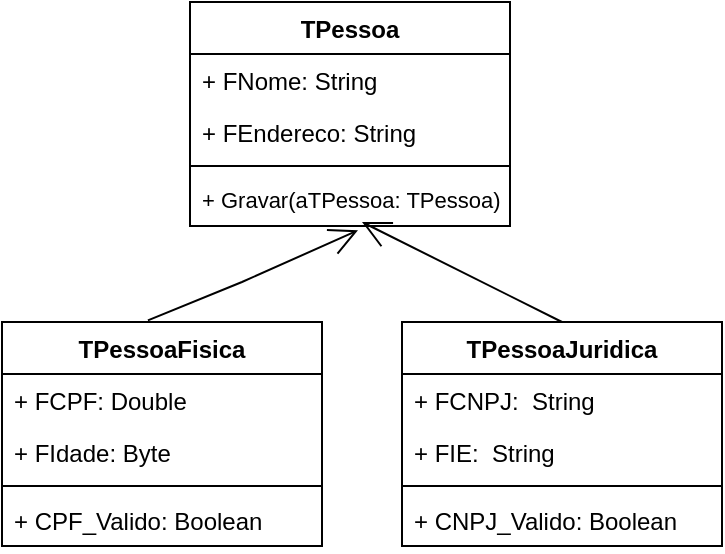 <mxfile version="20.4.0" type="device"><diagram id="C5RBs43oDa-KdzZeNtuy" name="Page-1"><mxGraphModel dx="652" dy="615" grid="1" gridSize="10" guides="1" tooltips="1" connect="1" arrows="1" fold="1" page="1" pageScale="1" pageWidth="827" pageHeight="1169" math="0" shadow="0"><root><mxCell id="WIyWlLk6GJQsqaUBKTNV-0"/><mxCell id="WIyWlLk6GJQsqaUBKTNV-1" parent="WIyWlLk6GJQsqaUBKTNV-0"/><mxCell id="Silx9j8em_zWso8JVFgE-0" value="TPessoa&#10;" style="swimlane;fontStyle=1;align=center;verticalAlign=top;childLayout=stackLayout;horizontal=1;startSize=26;horizontalStack=0;resizeParent=1;resizeParentMax=0;resizeLast=0;collapsible=1;marginBottom=0;" vertex="1" parent="WIyWlLk6GJQsqaUBKTNV-1"><mxGeometry x="334" y="250" width="160" height="112" as="geometry"/></mxCell><mxCell id="Silx9j8em_zWso8JVFgE-1" value="+ FNome: String" style="text;strokeColor=none;fillColor=none;align=left;verticalAlign=top;spacingLeft=4;spacingRight=4;overflow=hidden;rotatable=0;points=[[0,0.5],[1,0.5]];portConstraint=eastwest;" vertex="1" parent="Silx9j8em_zWso8JVFgE-0"><mxGeometry y="26" width="160" height="26" as="geometry"/></mxCell><mxCell id="Silx9j8em_zWso8JVFgE-4" value="+ FEndereco: String" style="text;strokeColor=none;fillColor=none;align=left;verticalAlign=top;spacingLeft=4;spacingRight=4;overflow=hidden;rotatable=0;points=[[0,0.5],[1,0.5]];portConstraint=eastwest;" vertex="1" parent="Silx9j8em_zWso8JVFgE-0"><mxGeometry y="52" width="160" height="26" as="geometry"/></mxCell><mxCell id="Silx9j8em_zWso8JVFgE-2" value="" style="line;strokeWidth=1;fillColor=none;align=left;verticalAlign=middle;spacingTop=-1;spacingLeft=3;spacingRight=3;rotatable=0;labelPosition=right;points=[];portConstraint=eastwest;strokeColor=inherit;" vertex="1" parent="Silx9j8em_zWso8JVFgE-0"><mxGeometry y="78" width="160" height="8" as="geometry"/></mxCell><mxCell id="Silx9j8em_zWso8JVFgE-3" value="+ Gravar(aTPessoa: TPessoa)" style="text;strokeColor=none;fillColor=none;align=left;verticalAlign=top;spacingLeft=4;spacingRight=4;overflow=hidden;rotatable=0;points=[[0,0.5],[1,0.5]];portConstraint=eastwest;fontSize=11;" vertex="1" parent="Silx9j8em_zWso8JVFgE-0"><mxGeometry y="86" width="160" height="26" as="geometry"/></mxCell><mxCell id="Silx9j8em_zWso8JVFgE-5" value="TPessoaFisica" style="swimlane;fontStyle=1;align=center;verticalAlign=top;childLayout=stackLayout;horizontal=1;startSize=26;horizontalStack=0;resizeParent=1;resizeParentMax=0;resizeLast=0;collapsible=1;marginBottom=0;" vertex="1" parent="WIyWlLk6GJQsqaUBKTNV-1"><mxGeometry x="240" y="410" width="160" height="112" as="geometry"/></mxCell><mxCell id="Silx9j8em_zWso8JVFgE-6" value="+ FCPF: Double&#10;" style="text;strokeColor=none;fillColor=none;align=left;verticalAlign=top;spacingLeft=4;spacingRight=4;overflow=hidden;rotatable=0;points=[[0,0.5],[1,0.5]];portConstraint=eastwest;" vertex="1" parent="Silx9j8em_zWso8JVFgE-5"><mxGeometry y="26" width="160" height="26" as="geometry"/></mxCell><mxCell id="Silx9j8em_zWso8JVFgE-9" value="+ FIdade: Byte&#10;" style="text;strokeColor=none;fillColor=none;align=left;verticalAlign=top;spacingLeft=4;spacingRight=4;overflow=hidden;rotatable=0;points=[[0,0.5],[1,0.5]];portConstraint=eastwest;" vertex="1" parent="Silx9j8em_zWso8JVFgE-5"><mxGeometry y="52" width="160" height="26" as="geometry"/></mxCell><mxCell id="Silx9j8em_zWso8JVFgE-7" value="" style="line;strokeWidth=1;fillColor=none;align=left;verticalAlign=middle;spacingTop=-1;spacingLeft=3;spacingRight=3;rotatable=0;labelPosition=right;points=[];portConstraint=eastwest;strokeColor=inherit;" vertex="1" parent="Silx9j8em_zWso8JVFgE-5"><mxGeometry y="78" width="160" height="8" as="geometry"/></mxCell><mxCell id="Silx9j8em_zWso8JVFgE-8" value="+ CPF_Valido: Boolean" style="text;strokeColor=none;fillColor=none;align=left;verticalAlign=top;spacingLeft=4;spacingRight=4;overflow=hidden;rotatable=0;points=[[0,0.5],[1,0.5]];portConstraint=eastwest;" vertex="1" parent="Silx9j8em_zWso8JVFgE-5"><mxGeometry y="86" width="160" height="26" as="geometry"/></mxCell><mxCell id="Silx9j8em_zWso8JVFgE-10" value="TPessoaJuridica" style="swimlane;fontStyle=1;align=center;verticalAlign=top;childLayout=stackLayout;horizontal=1;startSize=26;horizontalStack=0;resizeParent=1;resizeParentMax=0;resizeLast=0;collapsible=1;marginBottom=0;" vertex="1" parent="WIyWlLk6GJQsqaUBKTNV-1"><mxGeometry x="440" y="410" width="160" height="112" as="geometry"/></mxCell><mxCell id="Silx9j8em_zWso8JVFgE-11" value="+ FCNPJ:  String" style="text;strokeColor=none;fillColor=none;align=left;verticalAlign=top;spacingLeft=4;spacingRight=4;overflow=hidden;rotatable=0;points=[[0,0.5],[1,0.5]];portConstraint=eastwest;" vertex="1" parent="Silx9j8em_zWso8JVFgE-10"><mxGeometry y="26" width="160" height="26" as="geometry"/></mxCell><mxCell id="Silx9j8em_zWso8JVFgE-14" value="+ FIE:  String" style="text;strokeColor=none;fillColor=none;align=left;verticalAlign=top;spacingLeft=4;spacingRight=4;overflow=hidden;rotatable=0;points=[[0,0.5],[1,0.5]];portConstraint=eastwest;" vertex="1" parent="Silx9j8em_zWso8JVFgE-10"><mxGeometry y="52" width="160" height="26" as="geometry"/></mxCell><mxCell id="Silx9j8em_zWso8JVFgE-12" value="" style="line;strokeWidth=1;fillColor=none;align=left;verticalAlign=middle;spacingTop=-1;spacingLeft=3;spacingRight=3;rotatable=0;labelPosition=right;points=[];portConstraint=eastwest;strokeColor=inherit;" vertex="1" parent="Silx9j8em_zWso8JVFgE-10"><mxGeometry y="78" width="160" height="8" as="geometry"/></mxCell><mxCell id="Silx9j8em_zWso8JVFgE-13" value="+ CNPJ_Valido: Boolean" style="text;strokeColor=none;fillColor=none;align=left;verticalAlign=top;spacingLeft=4;spacingRight=4;overflow=hidden;rotatable=0;points=[[0,0.5],[1,0.5]];portConstraint=eastwest;" vertex="1" parent="Silx9j8em_zWso8JVFgE-10"><mxGeometry y="86" width="160" height="26" as="geometry"/></mxCell><mxCell id="Silx9j8em_zWso8JVFgE-15" value="" style="endArrow=open;endFill=1;endSize=12;html=1;rounded=0;exitX=0.456;exitY=-0.007;exitDx=0;exitDy=0;exitPerimeter=0;entryX=0.525;entryY=1.083;entryDx=0;entryDy=0;entryPerimeter=0;" edge="1" parent="WIyWlLk6GJQsqaUBKTNV-1" source="Silx9j8em_zWso8JVFgE-5" target="Silx9j8em_zWso8JVFgE-3"><mxGeometry width="160" relative="1" as="geometry"><mxPoint x="280" y="390" as="sourcePoint"/><mxPoint x="400" y="390" as="targetPoint"/><Array as="points"><mxPoint x="360" y="390"/></Array></mxGeometry></mxCell><mxCell id="Silx9j8em_zWso8JVFgE-16" value="" style="endArrow=open;endFill=1;endSize=12;html=1;rounded=0;exitX=0.5;exitY=0;exitDx=0;exitDy=0;" edge="1" parent="WIyWlLk6GJQsqaUBKTNV-1" source="Silx9j8em_zWso8JVFgE-10"><mxGeometry width="160" relative="1" as="geometry"><mxPoint x="334.0" y="419.216" as="sourcePoint"/><mxPoint x="420" y="360" as="targetPoint"/></mxGeometry></mxCell></root></mxGraphModel></diagram></mxfile>